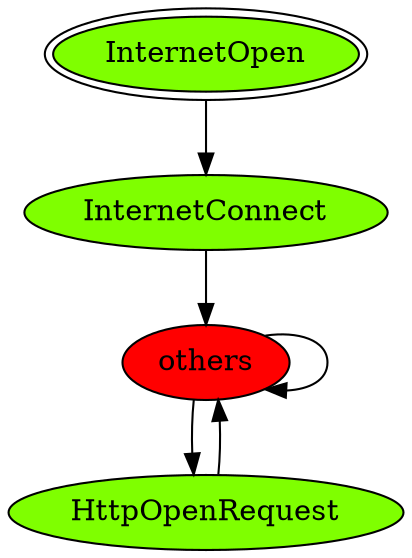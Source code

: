 digraph "./REPORTS/6022/API_PER_CATEGORY/InternetConnect.exe_5776_Windows Internet (WinINet)_API_per_Category_Transition_Matrix" {
	InternetOpen [label=InternetOpen fillcolor=chartreuse peripheries=2 style=filled]
	InternetConnect [label=InternetConnect fillcolor=chartreuse style=filled]
	InternetOpen -> InternetConnect [label=""]
	others [label=others fillcolor=red style=filled]
	InternetConnect -> others [label=""]
	others -> others [label=""]
	HttpOpenRequest [label=HttpOpenRequest fillcolor=chartreuse style=filled]
	others -> HttpOpenRequest [label=""]
	HttpOpenRequest -> others [label=""]
}
